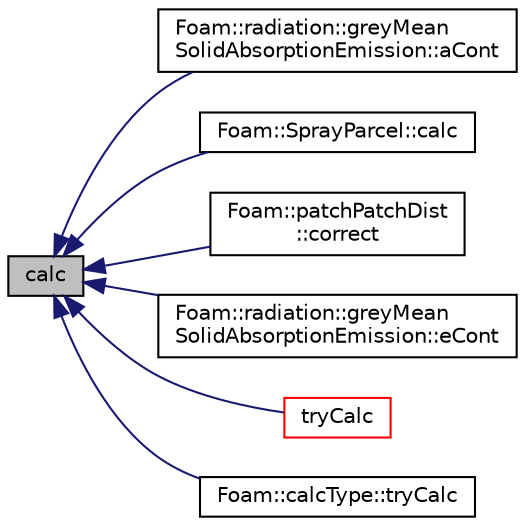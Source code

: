 digraph "calc"
{
  bgcolor="transparent";
  edge [fontname="Helvetica",fontsize="10",labelfontname="Helvetica",labelfontsize="10"];
  node [fontname="Helvetica",fontsize="10",shape=record];
  rankdir="LR";
  Node1 [label="calc",height=0.2,width=0.4,color="black", fillcolor="grey75", style="filled", fontcolor="black"];
  Node1 -> Node2 [dir="back",color="midnightblue",fontsize="10",style="solid",fontname="Helvetica"];
  Node2 [label="Foam::radiation::greyMean\lSolidAbsorptionEmission::aCont",height=0.2,width=0.4,color="black",URL="$a00957.html#af4de464063d75d4bd1f19f7e7b535ff1",tooltip="Absorption coefficient for continuous phase. "];
  Node1 -> Node3 [dir="back",color="midnightblue",fontsize="10",style="solid",fontname="Helvetica"];
  Node3 [label="Foam::SprayParcel::calc",height=0.2,width=0.4,color="black",URL="$a02408.html#a1c2aa9de8e2381d1a7be78bd687fd255",tooltip="Update parcel properties over the time interval. "];
  Node1 -> Node4 [dir="back",color="midnightblue",fontsize="10",style="solid",fontname="Helvetica"];
  Node4 [label="Foam::patchPatchDist\l::correct",height=0.2,width=0.4,color="black",URL="$a01809.html#a3ae44b28050c3aa494c1d8e18cf618c1",tooltip="Correct for mesh geom/topo changes. "];
  Node1 -> Node5 [dir="back",color="midnightblue",fontsize="10",style="solid",fontname="Helvetica"];
  Node5 [label="Foam::radiation::greyMean\lSolidAbsorptionEmission::eCont",height=0.2,width=0.4,color="black",URL="$a00957.html#a92257769e19fd632c1660eb9b5d6775c",tooltip="Emission coefficient for continuous phase. "];
  Node1 -> Node6 [dir="back",color="midnightblue",fontsize="10",style="solid",fontname="Helvetica"];
  Node6 [label="tryCalc",height=0.2,width=0.4,color="red",URL="$a10725.html#aa027c009a29fc46b2ab1c02f6a1369bf"];
  Node1 -> Node7 [dir="back",color="midnightblue",fontsize="10",style="solid",fontname="Helvetica"];
  Node7 [label="Foam::calcType::tryCalc",height=0.2,width=0.4,color="black",URL="$a00196.html#af465912d58eb69ca71d1478c072baf01",tooltip="Time loop calculations. "];
}
